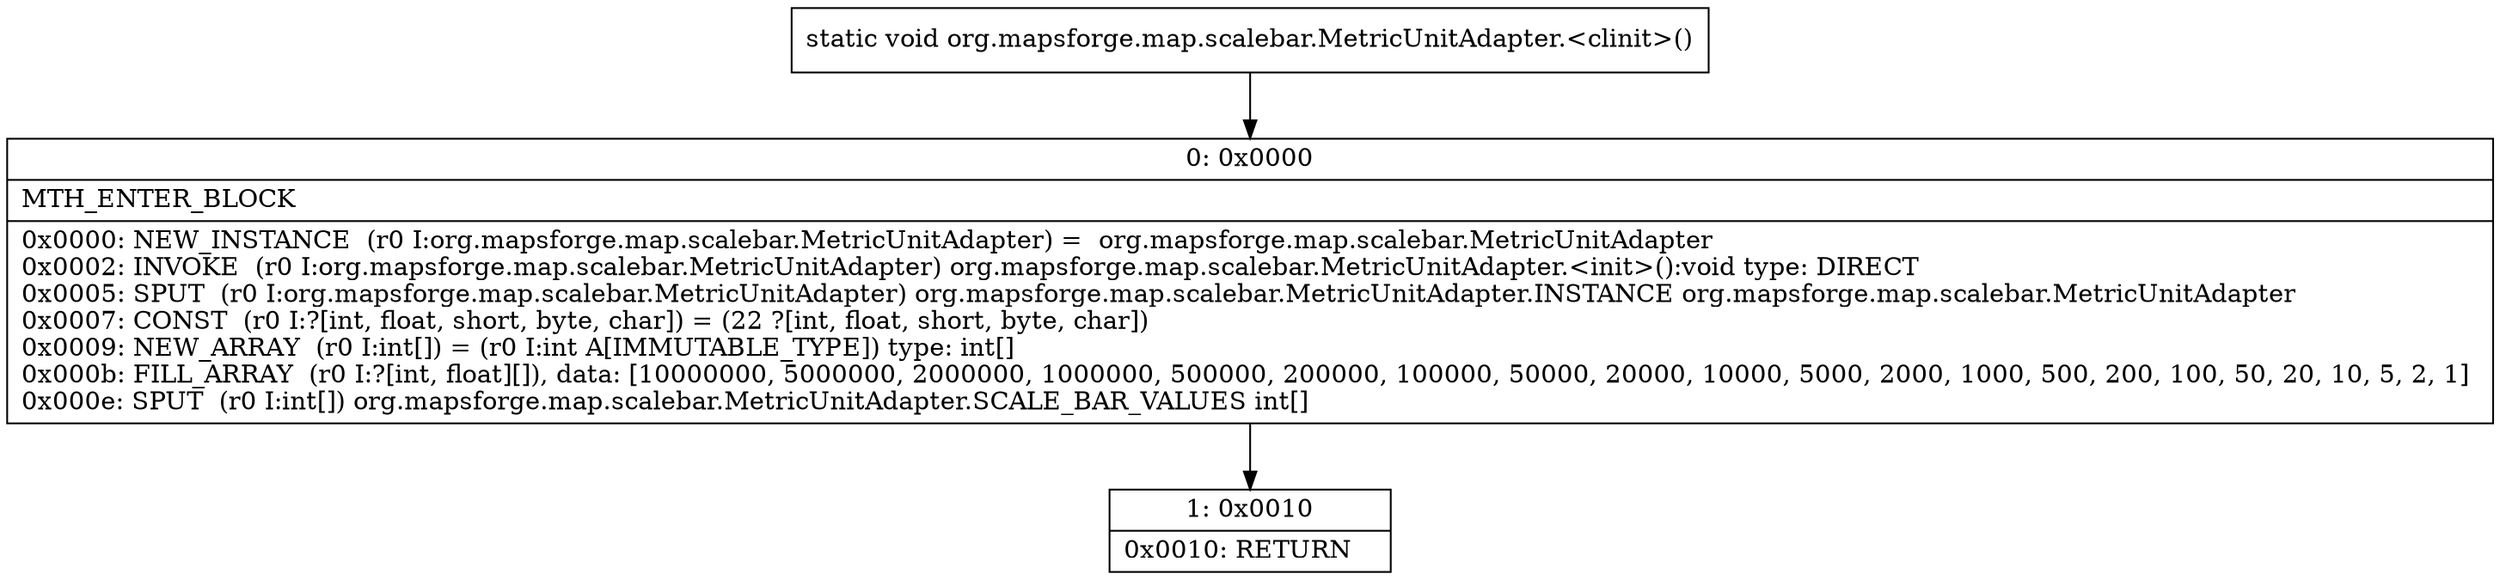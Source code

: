 digraph "CFG fororg.mapsforge.map.scalebar.MetricUnitAdapter.\<clinit\>()V" {
Node_0 [shape=record,label="{0\:\ 0x0000|MTH_ENTER_BLOCK\l|0x0000: NEW_INSTANCE  (r0 I:org.mapsforge.map.scalebar.MetricUnitAdapter) =  org.mapsforge.map.scalebar.MetricUnitAdapter \l0x0002: INVOKE  (r0 I:org.mapsforge.map.scalebar.MetricUnitAdapter) org.mapsforge.map.scalebar.MetricUnitAdapter.\<init\>():void type: DIRECT \l0x0005: SPUT  (r0 I:org.mapsforge.map.scalebar.MetricUnitAdapter) org.mapsforge.map.scalebar.MetricUnitAdapter.INSTANCE org.mapsforge.map.scalebar.MetricUnitAdapter \l0x0007: CONST  (r0 I:?[int, float, short, byte, char]) = (22 ?[int, float, short, byte, char]) \l0x0009: NEW_ARRAY  (r0 I:int[]) = (r0 I:int A[IMMUTABLE_TYPE]) type: int[] \l0x000b: FILL_ARRAY  (r0 I:?[int, float][]), data: [10000000, 5000000, 2000000, 1000000, 500000, 200000, 100000, 50000, 20000, 10000, 5000, 2000, 1000, 500, 200, 100, 50, 20, 10, 5, 2, 1] \l0x000e: SPUT  (r0 I:int[]) org.mapsforge.map.scalebar.MetricUnitAdapter.SCALE_BAR_VALUES int[] \l}"];
Node_1 [shape=record,label="{1\:\ 0x0010|0x0010: RETURN   \l}"];
MethodNode[shape=record,label="{static void org.mapsforge.map.scalebar.MetricUnitAdapter.\<clinit\>() }"];
MethodNode -> Node_0;
Node_0 -> Node_1;
}

